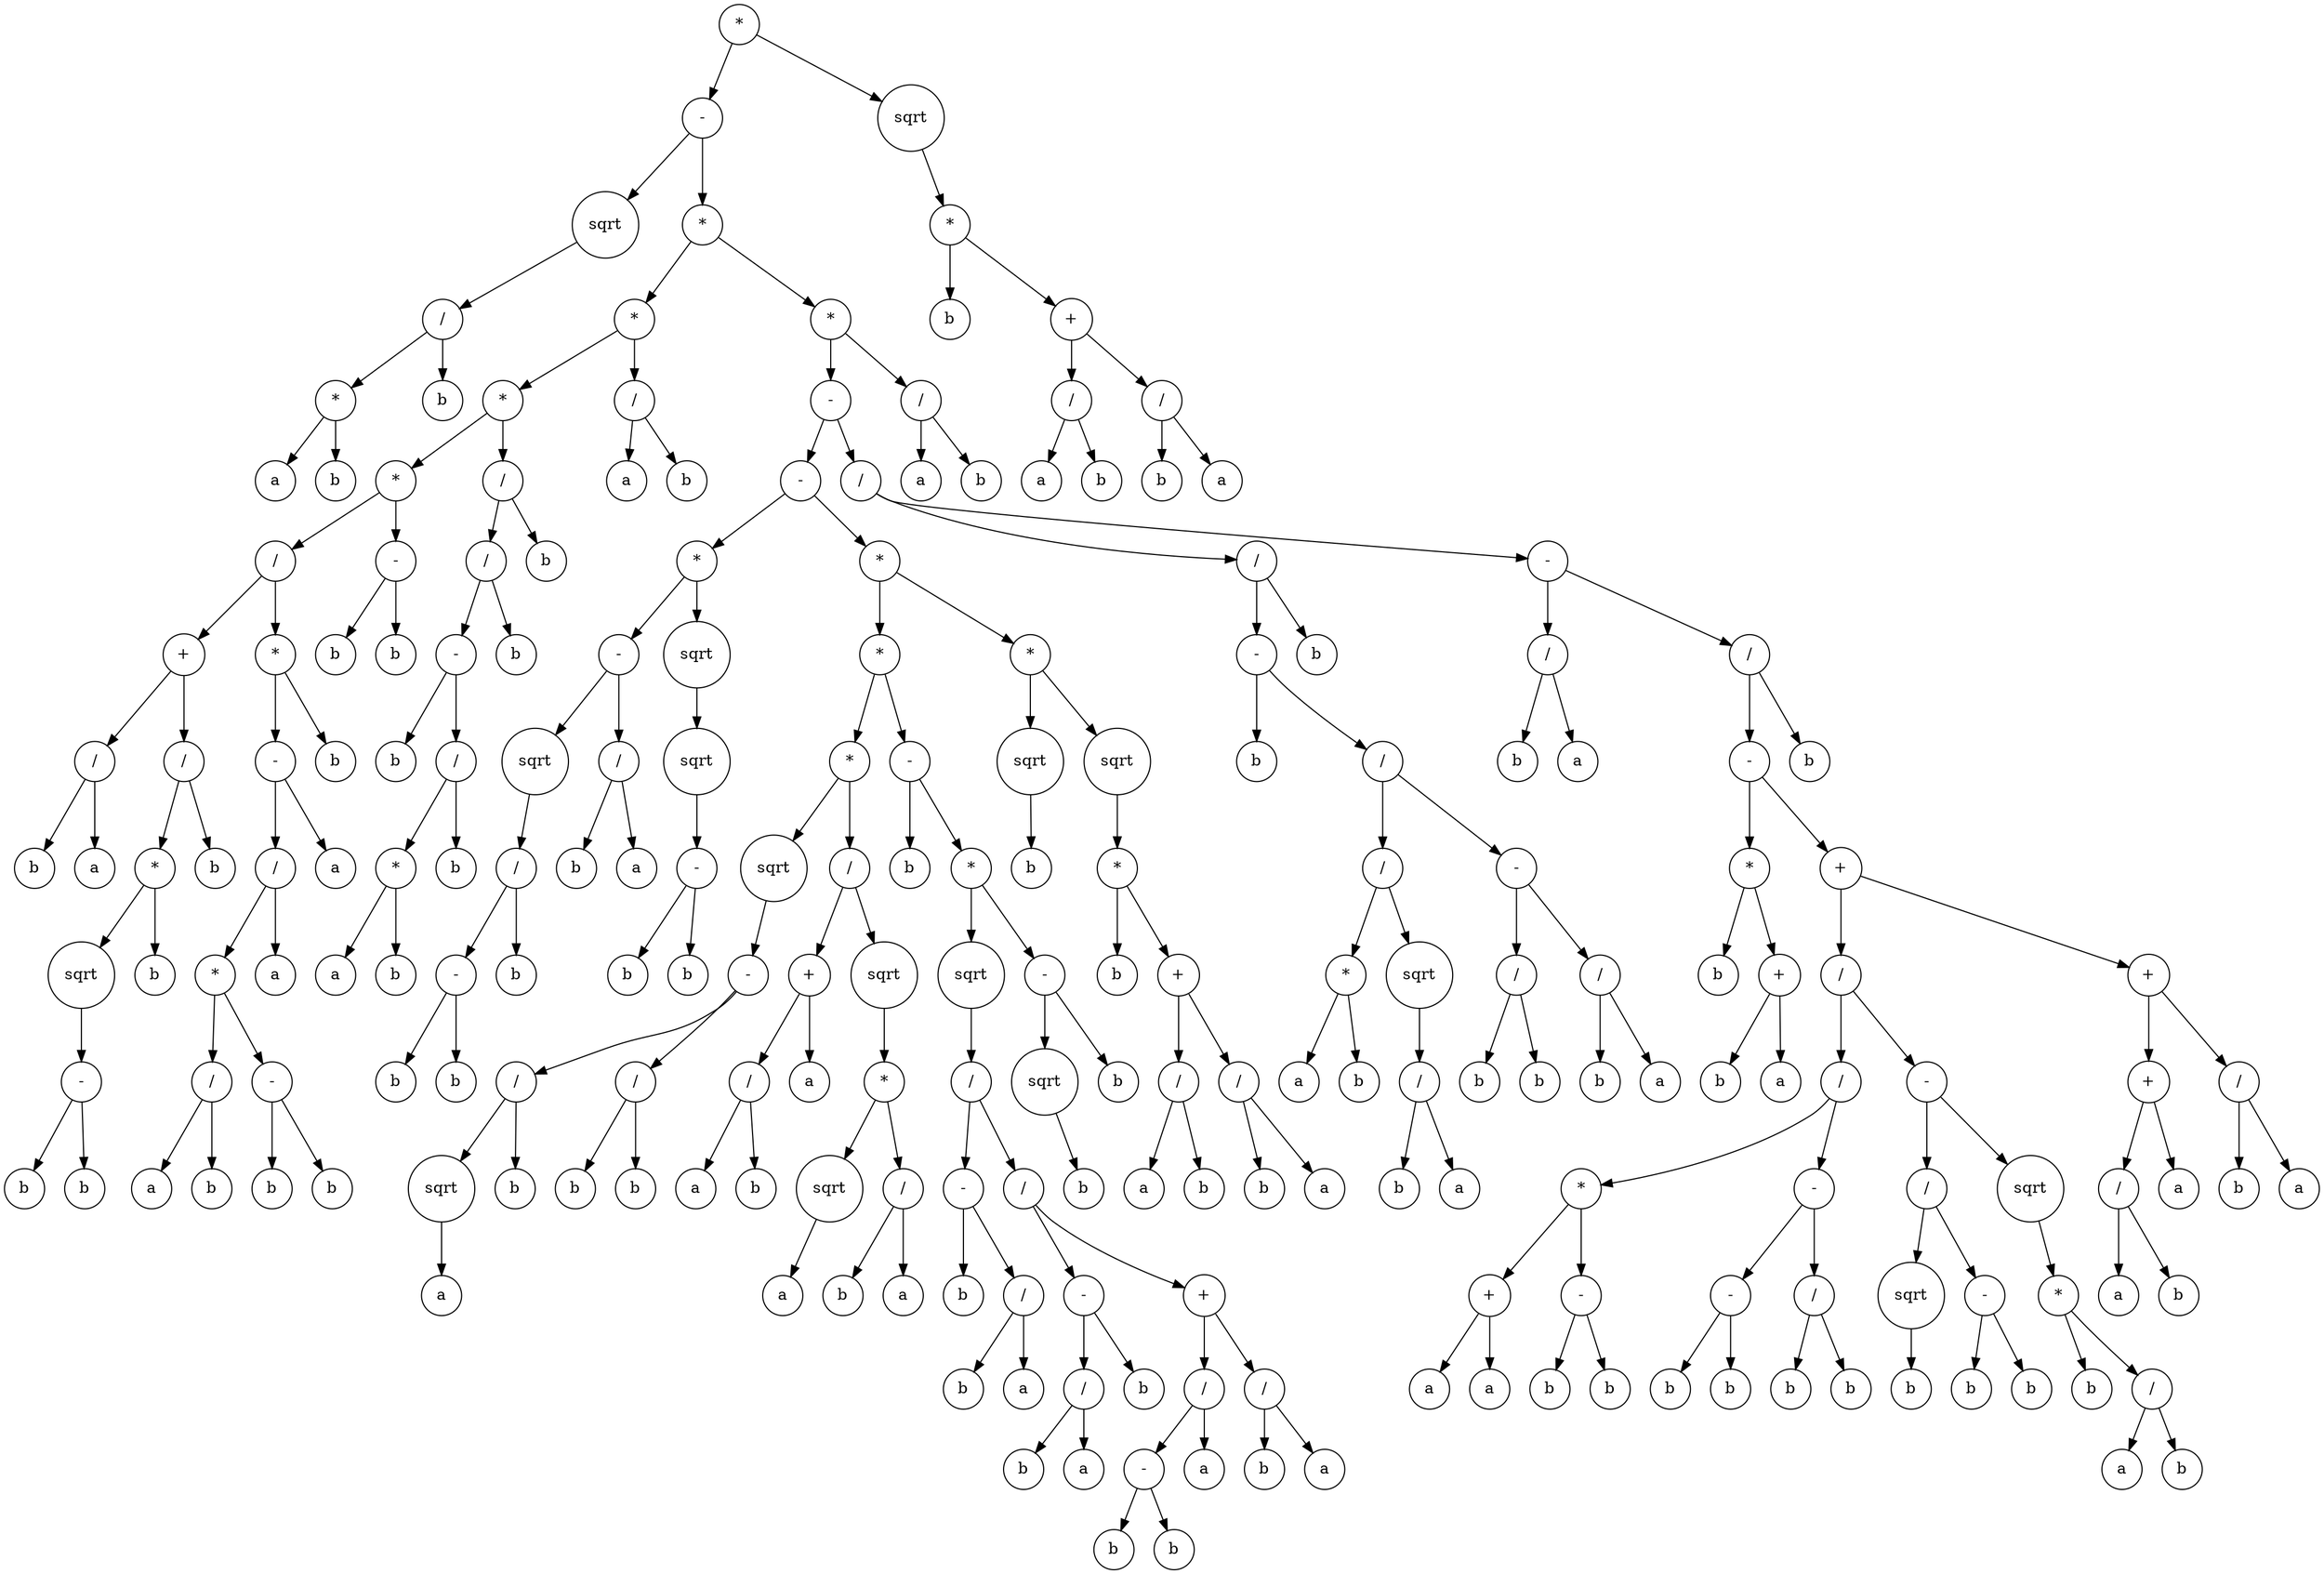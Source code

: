 digraph g {
graph [ordering=out];
node [shape=circle];
n[label = "*"];
n0[label = "-"];
n00[label = "sqrt"];
n000[label = "/"];
n0000[label = "*"];
n00000[label = "a"];
n0000 -> n00000;
n00001[label = "b"];
n0000 -> n00001;
n000 -> n0000;
n0001[label = "b"];
n000 -> n0001;
n00 -> n000;
n0 -> n00;
n01[label = "*"];
n010[label = "*"];
n0100[label = "*"];
n01000[label = "*"];
n010000[label = "/"];
n0100000[label = "+"];
n01000000[label = "/"];
n010000000[label = "b"];
n01000000 -> n010000000;
n010000001[label = "a"];
n01000000 -> n010000001;
n0100000 -> n01000000;
n01000001[label = "/"];
n010000010[label = "*"];
n0100000100[label = "sqrt"];
n01000001000[label = "-"];
n010000010000[label = "b"];
n01000001000 -> n010000010000;
n010000010001[label = "b"];
n01000001000 -> n010000010001;
n0100000100 -> n01000001000;
n010000010 -> n0100000100;
n0100000101[label = "b"];
n010000010 -> n0100000101;
n01000001 -> n010000010;
n010000011[label = "b"];
n01000001 -> n010000011;
n0100000 -> n01000001;
n010000 -> n0100000;
n0100001[label = "*"];
n01000010[label = "-"];
n010000100[label = "/"];
n0100001000[label = "*"];
n01000010000[label = "/"];
n010000100000[label = "a"];
n01000010000 -> n010000100000;
n010000100001[label = "b"];
n01000010000 -> n010000100001;
n0100001000 -> n01000010000;
n01000010001[label = "-"];
n010000100010[label = "b"];
n01000010001 -> n010000100010;
n010000100011[label = "b"];
n01000010001 -> n010000100011;
n0100001000 -> n01000010001;
n010000100 -> n0100001000;
n0100001001[label = "a"];
n010000100 -> n0100001001;
n01000010 -> n010000100;
n010000101[label = "a"];
n01000010 -> n010000101;
n0100001 -> n01000010;
n01000011[label = "b"];
n0100001 -> n01000011;
n010000 -> n0100001;
n01000 -> n010000;
n010001[label = "-"];
n0100010[label = "b"];
n010001 -> n0100010;
n0100011[label = "b"];
n010001 -> n0100011;
n01000 -> n010001;
n0100 -> n01000;
n01001[label = "/"];
n010010[label = "/"];
n0100100[label = "-"];
n01001000[label = "b"];
n0100100 -> n01001000;
n01001001[label = "/"];
n010010010[label = "*"];
n0100100100[label = "a"];
n010010010 -> n0100100100;
n0100100101[label = "b"];
n010010010 -> n0100100101;
n01001001 -> n010010010;
n010010011[label = "b"];
n01001001 -> n010010011;
n0100100 -> n01001001;
n010010 -> n0100100;
n0100101[label = "b"];
n010010 -> n0100101;
n01001 -> n010010;
n010011[label = "b"];
n01001 -> n010011;
n0100 -> n01001;
n010 -> n0100;
n0101[label = "/"];
n01010[label = "a"];
n0101 -> n01010;
n01011[label = "b"];
n0101 -> n01011;
n010 -> n0101;
n01 -> n010;
n011[label = "*"];
n0110[label = "-"];
n01100[label = "-"];
n011000[label = "*"];
n0110000[label = "-"];
n01100000[label = "sqrt"];
n011000000[label = "/"];
n0110000000[label = "-"];
n01100000000[label = "b"];
n0110000000 -> n01100000000;
n01100000001[label = "b"];
n0110000000 -> n01100000001;
n011000000 -> n0110000000;
n0110000001[label = "b"];
n011000000 -> n0110000001;
n01100000 -> n011000000;
n0110000 -> n01100000;
n01100001[label = "/"];
n011000010[label = "b"];
n01100001 -> n011000010;
n011000011[label = "a"];
n01100001 -> n011000011;
n0110000 -> n01100001;
n011000 -> n0110000;
n0110001[label = "sqrt"];
n01100010[label = "sqrt"];
n011000100[label = "-"];
n0110001000[label = "b"];
n011000100 -> n0110001000;
n0110001001[label = "b"];
n011000100 -> n0110001001;
n01100010 -> n011000100;
n0110001 -> n01100010;
n011000 -> n0110001;
n01100 -> n011000;
n011001[label = "*"];
n0110010[label = "*"];
n01100100[label = "*"];
n011001000[label = "sqrt"];
n0110010000[label = "-"];
n01100100000[label = "/"];
n011001000000[label = "sqrt"];
n0110010000000[label = "a"];
n011001000000 -> n0110010000000;
n01100100000 -> n011001000000;
n011001000001[label = "b"];
n01100100000 -> n011001000001;
n0110010000 -> n01100100000;
n01100100001[label = "/"];
n011001000010[label = "b"];
n01100100001 -> n011001000010;
n011001000011[label = "b"];
n01100100001 -> n011001000011;
n0110010000 -> n01100100001;
n011001000 -> n0110010000;
n01100100 -> n011001000;
n011001001[label = "/"];
n0110010010[label = "+"];
n01100100100[label = "/"];
n011001001000[label = "a"];
n01100100100 -> n011001001000;
n011001001001[label = "b"];
n01100100100 -> n011001001001;
n0110010010 -> n01100100100;
n01100100101[label = "a"];
n0110010010 -> n01100100101;
n011001001 -> n0110010010;
n0110010011[label = "sqrt"];
n01100100110[label = "*"];
n011001001100[label = "sqrt"];
n0110010011000[label = "a"];
n011001001100 -> n0110010011000;
n01100100110 -> n011001001100;
n011001001101[label = "/"];
n0110010011010[label = "b"];
n011001001101 -> n0110010011010;
n0110010011011[label = "a"];
n011001001101 -> n0110010011011;
n01100100110 -> n011001001101;
n0110010011 -> n01100100110;
n011001001 -> n0110010011;
n01100100 -> n011001001;
n0110010 -> n01100100;
n01100101[label = "-"];
n011001010[label = "b"];
n01100101 -> n011001010;
n011001011[label = "*"];
n0110010110[label = "sqrt"];
n01100101100[label = "/"];
n011001011000[label = "-"];
n0110010110000[label = "b"];
n011001011000 -> n0110010110000;
n0110010110001[label = "/"];
n01100101100010[label = "b"];
n0110010110001 -> n01100101100010;
n01100101100011[label = "a"];
n0110010110001 -> n01100101100011;
n011001011000 -> n0110010110001;
n01100101100 -> n011001011000;
n011001011001[label = "/"];
n0110010110010[label = "-"];
n01100101100100[label = "/"];
n011001011001000[label = "b"];
n01100101100100 -> n011001011001000;
n011001011001001[label = "a"];
n01100101100100 -> n011001011001001;
n0110010110010 -> n01100101100100;
n01100101100101[label = "b"];
n0110010110010 -> n01100101100101;
n011001011001 -> n0110010110010;
n0110010110011[label = "+"];
n01100101100110[label = "/"];
n011001011001100[label = "-"];
n0110010110011000[label = "b"];
n011001011001100 -> n0110010110011000;
n0110010110011001[label = "b"];
n011001011001100 -> n0110010110011001;
n01100101100110 -> n011001011001100;
n011001011001101[label = "a"];
n01100101100110 -> n011001011001101;
n0110010110011 -> n01100101100110;
n01100101100111[label = "/"];
n011001011001110[label = "b"];
n01100101100111 -> n011001011001110;
n011001011001111[label = "a"];
n01100101100111 -> n011001011001111;
n0110010110011 -> n01100101100111;
n011001011001 -> n0110010110011;
n01100101100 -> n011001011001;
n0110010110 -> n01100101100;
n011001011 -> n0110010110;
n0110010111[label = "-"];
n01100101110[label = "sqrt"];
n011001011100[label = "b"];
n01100101110 -> n011001011100;
n0110010111 -> n01100101110;
n01100101111[label = "b"];
n0110010111 -> n01100101111;
n011001011 -> n0110010111;
n01100101 -> n011001011;
n0110010 -> n01100101;
n011001 -> n0110010;
n0110011[label = "*"];
n01100110[label = "sqrt"];
n011001100[label = "b"];
n01100110 -> n011001100;
n0110011 -> n01100110;
n01100111[label = "sqrt"];
n011001110[label = "*"];
n0110011100[label = "b"];
n011001110 -> n0110011100;
n0110011101[label = "+"];
n01100111010[label = "/"];
n011001110100[label = "a"];
n01100111010 -> n011001110100;
n011001110101[label = "b"];
n01100111010 -> n011001110101;
n0110011101 -> n01100111010;
n01100111011[label = "/"];
n011001110110[label = "b"];
n01100111011 -> n011001110110;
n011001110111[label = "a"];
n01100111011 -> n011001110111;
n0110011101 -> n01100111011;
n011001110 -> n0110011101;
n01100111 -> n011001110;
n0110011 -> n01100111;
n011001 -> n0110011;
n01100 -> n011001;
n0110 -> n01100;
n01101[label = "/"];
n011010[label = "/"];
n0110100[label = "-"];
n01101000[label = "b"];
n0110100 -> n01101000;
n01101001[label = "/"];
n011010010[label = "/"];
n0110100100[label = "*"];
n01101001000[label = "a"];
n0110100100 -> n01101001000;
n01101001001[label = "b"];
n0110100100 -> n01101001001;
n011010010 -> n0110100100;
n0110100101[label = "sqrt"];
n01101001010[label = "/"];
n011010010100[label = "b"];
n01101001010 -> n011010010100;
n011010010101[label = "a"];
n01101001010 -> n011010010101;
n0110100101 -> n01101001010;
n011010010 -> n0110100101;
n01101001 -> n011010010;
n011010011[label = "-"];
n0110100110[label = "/"];
n01101001100[label = "b"];
n0110100110 -> n01101001100;
n01101001101[label = "b"];
n0110100110 -> n01101001101;
n011010011 -> n0110100110;
n0110100111[label = "/"];
n01101001110[label = "b"];
n0110100111 -> n01101001110;
n01101001111[label = "a"];
n0110100111 -> n01101001111;
n011010011 -> n0110100111;
n01101001 -> n011010011;
n0110100 -> n01101001;
n011010 -> n0110100;
n0110101[label = "b"];
n011010 -> n0110101;
n01101 -> n011010;
n011011[label = "-"];
n0110110[label = "/"];
n01101100[label = "b"];
n0110110 -> n01101100;
n01101101[label = "a"];
n0110110 -> n01101101;
n011011 -> n0110110;
n0110111[label = "/"];
n01101110[label = "-"];
n011011100[label = "*"];
n0110111000[label = "b"];
n011011100 -> n0110111000;
n0110111001[label = "+"];
n01101110010[label = "b"];
n0110111001 -> n01101110010;
n01101110011[label = "a"];
n0110111001 -> n01101110011;
n011011100 -> n0110111001;
n01101110 -> n011011100;
n011011101[label = "+"];
n0110111010[label = "/"];
n01101110100[label = "/"];
n011011101000[label = "*"];
n0110111010000[label = "+"];
n01101110100000[label = "a"];
n0110111010000 -> n01101110100000;
n01101110100001[label = "a"];
n0110111010000 -> n01101110100001;
n011011101000 -> n0110111010000;
n0110111010001[label = "-"];
n01101110100010[label = "b"];
n0110111010001 -> n01101110100010;
n01101110100011[label = "b"];
n0110111010001 -> n01101110100011;
n011011101000 -> n0110111010001;
n01101110100 -> n011011101000;
n011011101001[label = "-"];
n0110111010010[label = "-"];
n01101110100100[label = "b"];
n0110111010010 -> n01101110100100;
n01101110100101[label = "b"];
n0110111010010 -> n01101110100101;
n011011101001 -> n0110111010010;
n0110111010011[label = "/"];
n01101110100110[label = "b"];
n0110111010011 -> n01101110100110;
n01101110100111[label = "b"];
n0110111010011 -> n01101110100111;
n011011101001 -> n0110111010011;
n01101110100 -> n011011101001;
n0110111010 -> n01101110100;
n01101110101[label = "-"];
n011011101010[label = "/"];
n0110111010100[label = "sqrt"];
n01101110101000[label = "b"];
n0110111010100 -> n01101110101000;
n011011101010 -> n0110111010100;
n0110111010101[label = "-"];
n01101110101010[label = "b"];
n0110111010101 -> n01101110101010;
n01101110101011[label = "b"];
n0110111010101 -> n01101110101011;
n011011101010 -> n0110111010101;
n01101110101 -> n011011101010;
n011011101011[label = "sqrt"];
n0110111010110[label = "*"];
n01101110101100[label = "b"];
n0110111010110 -> n01101110101100;
n01101110101101[label = "/"];
n011011101011010[label = "a"];
n01101110101101 -> n011011101011010;
n011011101011011[label = "b"];
n01101110101101 -> n011011101011011;
n0110111010110 -> n01101110101101;
n011011101011 -> n0110111010110;
n01101110101 -> n011011101011;
n0110111010 -> n01101110101;
n011011101 -> n0110111010;
n0110111011[label = "+"];
n01101110110[label = "+"];
n011011101100[label = "/"];
n0110111011000[label = "a"];
n011011101100 -> n0110111011000;
n0110111011001[label = "b"];
n011011101100 -> n0110111011001;
n01101110110 -> n011011101100;
n011011101101[label = "a"];
n01101110110 -> n011011101101;
n0110111011 -> n01101110110;
n01101110111[label = "/"];
n011011101110[label = "b"];
n01101110111 -> n011011101110;
n011011101111[label = "a"];
n01101110111 -> n011011101111;
n0110111011 -> n01101110111;
n011011101 -> n0110111011;
n01101110 -> n011011101;
n0110111 -> n01101110;
n01101111[label = "b"];
n0110111 -> n01101111;
n011011 -> n0110111;
n01101 -> n011011;
n0110 -> n01101;
n011 -> n0110;
n0111[label = "/"];
n01110[label = "a"];
n0111 -> n01110;
n01111[label = "b"];
n0111 -> n01111;
n011 -> n0111;
n01 -> n011;
n0 -> n01;
n -> n0;
n1[label = "sqrt"];
n10[label = "*"];
n100[label = "b"];
n10 -> n100;
n101[label = "+"];
n1010[label = "/"];
n10100[label = "a"];
n1010 -> n10100;
n10101[label = "b"];
n1010 -> n10101;
n101 -> n1010;
n1011[label = "/"];
n10110[label = "b"];
n1011 -> n10110;
n10111[label = "a"];
n1011 -> n10111;
n101 -> n1011;
n10 -> n101;
n1 -> n10;
n -> n1;
}
